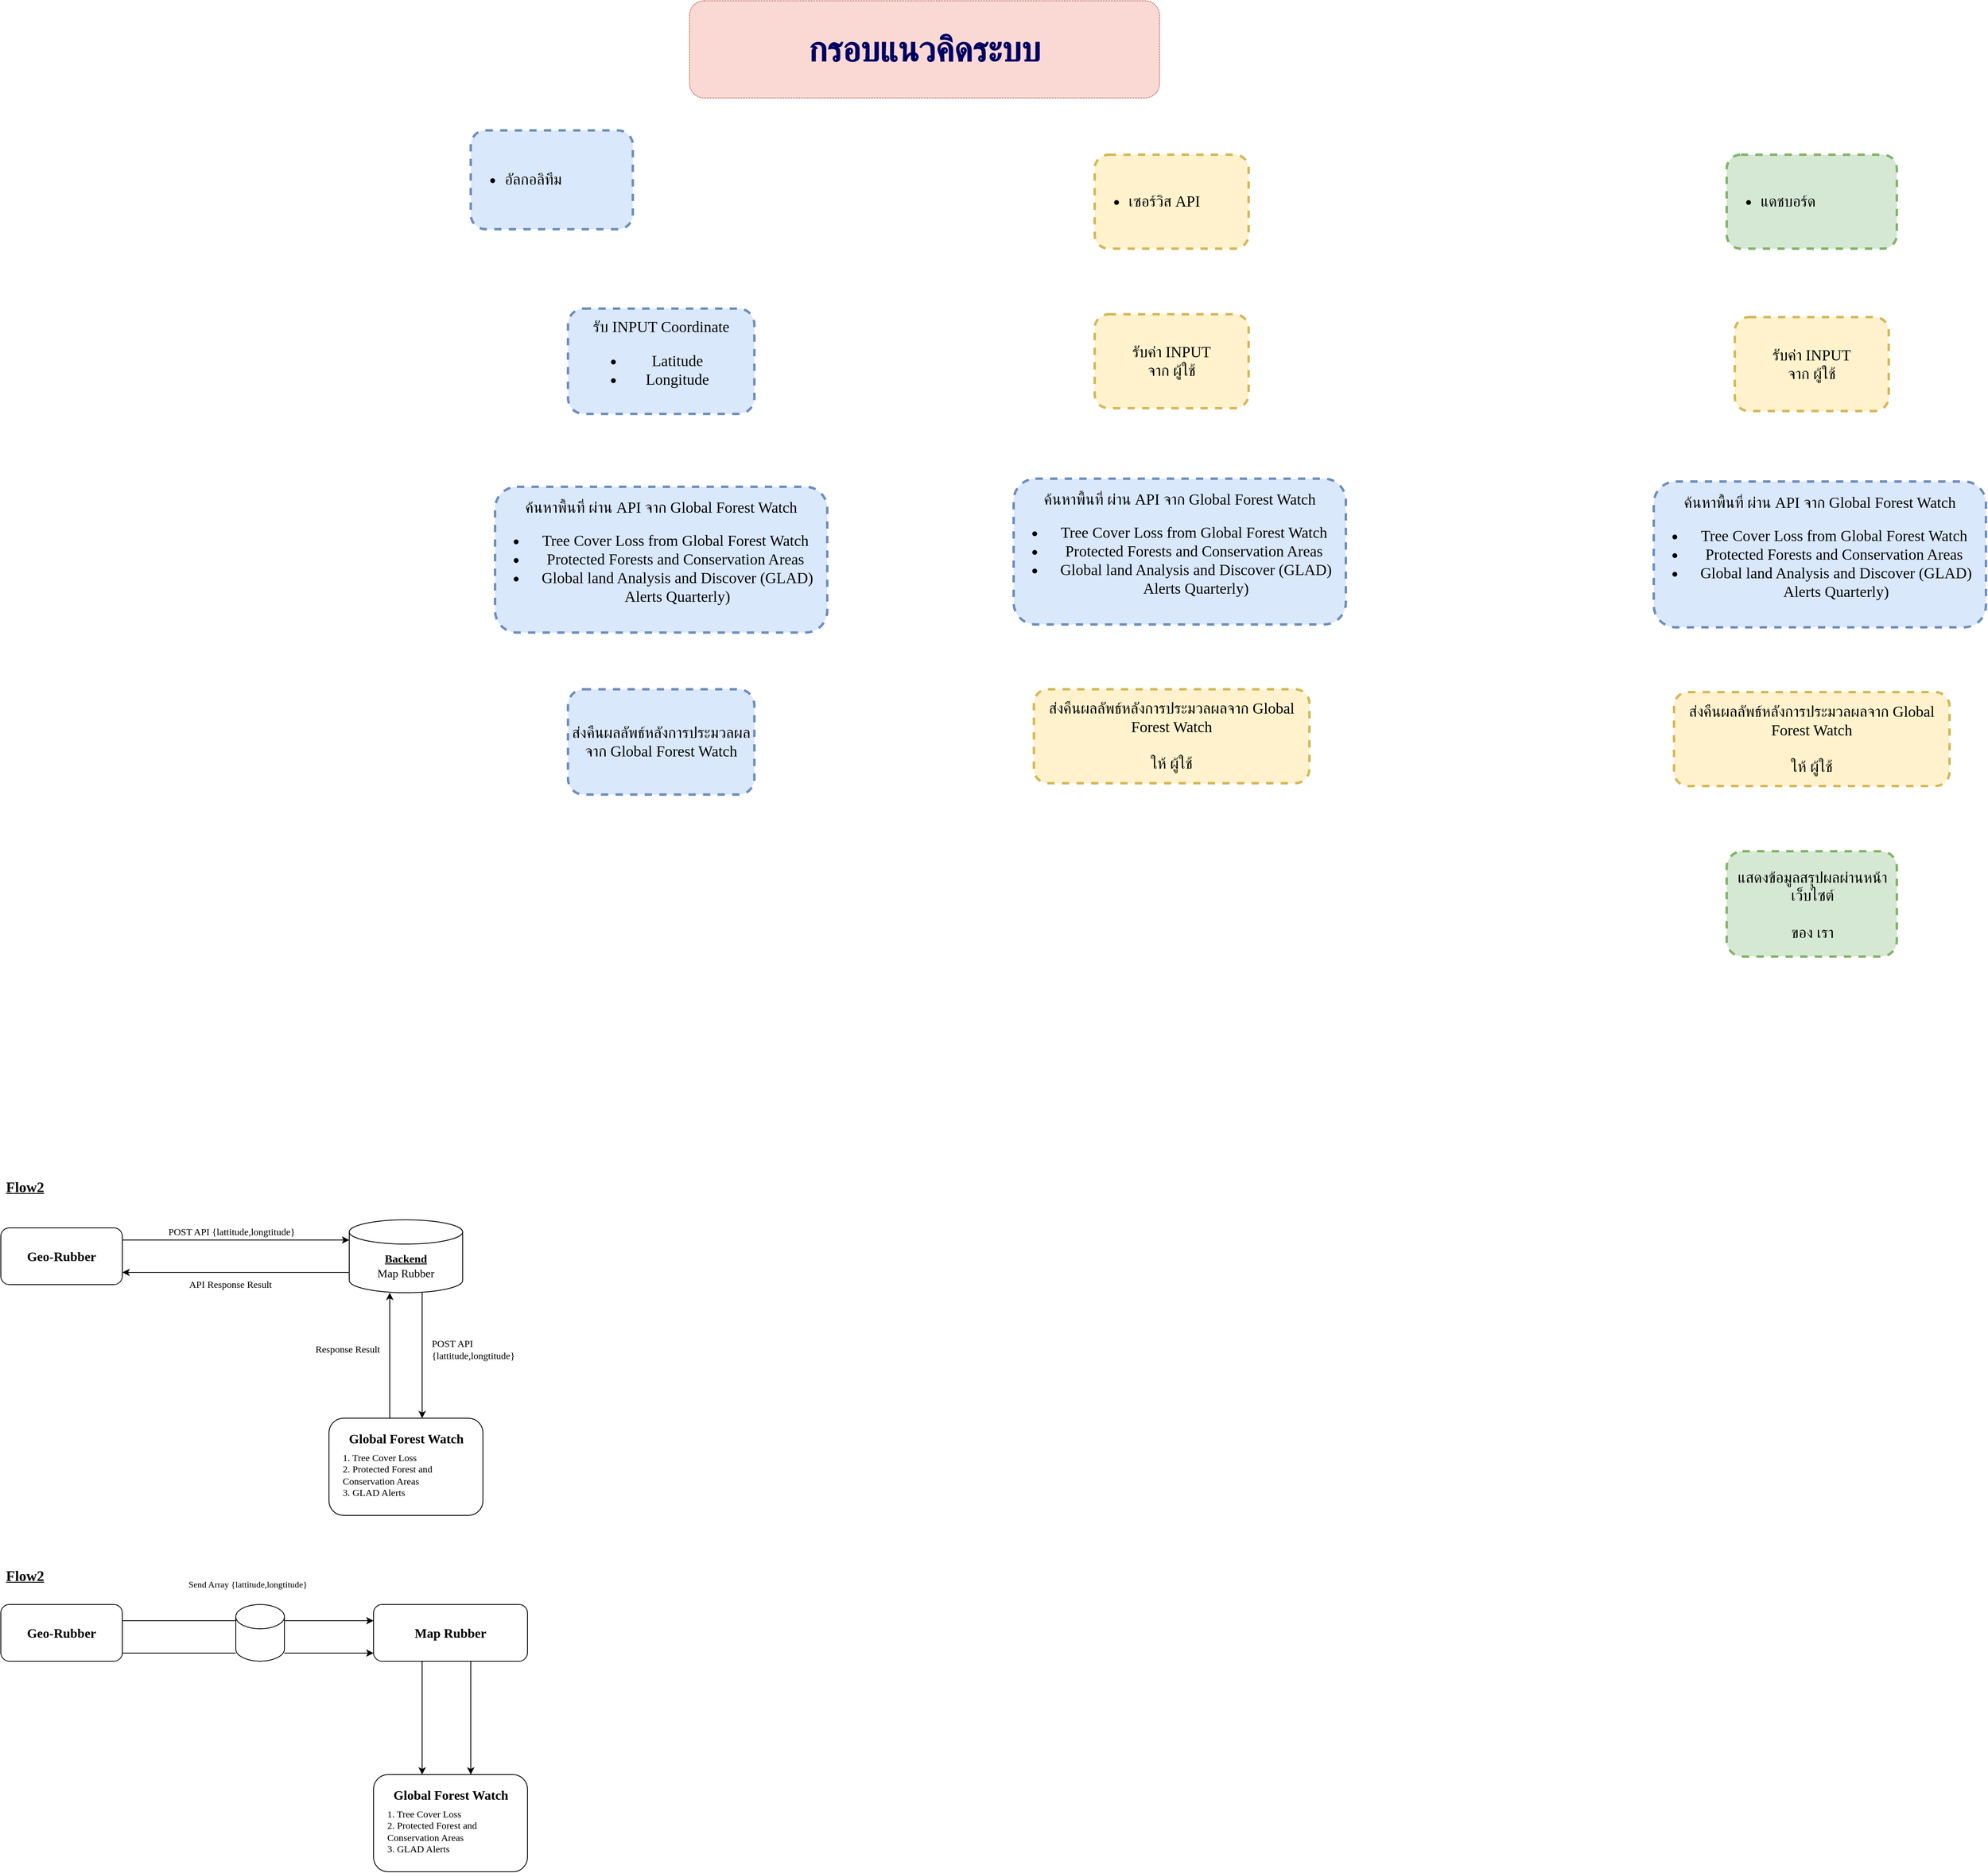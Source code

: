 <mxfile version="24.3.1" type="github">
  <diagram name="หน้า-1" id="64bvUflA0MraFI3ZCzwb">
    <mxGraphModel dx="2767" dy="1819" grid="1" gridSize="10" guides="1" tooltips="1" connect="1" arrows="1" fold="1" page="0" pageScale="1" pageWidth="827" pageHeight="1169" math="0" shadow="0">
      <root>
        <mxCell id="0" />
        <mxCell id="1" parent="0" />
        <mxCell id="-kETuEgQLyBXeXhdQXdZ-1" value="&lt;font color=&quot;#000063&quot; size=&quot;1&quot;&gt;&lt;b style=&quot;font-size: 43px;&quot;&gt;กรอบแนวคิดระบบ&lt;/b&gt;&lt;/font&gt;" style="rounded=1;whiteSpace=wrap;html=1;fontFamily=K2D;fontSource=https%3A%2F%2Ffonts.googleapis.com%2Fcss%3Ffamily%3DK2D;fontSize=20;fillColor=#fad9d5;strokeColor=#ae4132;dashed=1;dashPattern=1 1;fontStyle=0" parent="1" vertex="1">
          <mxGeometry x="-450" y="-920" width="580" height="120" as="geometry" />
        </mxCell>
        <mxCell id="-kETuEgQLyBXeXhdQXdZ-2" value="&lt;p style=&quot;line-height: 120%;&quot;&gt;&lt;/p&gt;&lt;ul style=&quot;font-size: 19px;&quot;&gt;&lt;li style=&quot;font-size: 19px;&quot;&gt;อัลกอลิทึม&lt;/li&gt;&lt;/ul&gt;&lt;p&gt;&lt;/p&gt;" style="text;strokeColor=#6c8ebf;fillColor=#dae8fc;html=1;whiteSpace=wrap;verticalAlign=middle;overflow=hidden;fontFamily=K2D;fontSource=https%3A%2F%2Ffonts.googleapis.com%2Fcss%3Ffamily%3DK2D;fontSize=19;labelBorderColor=none;perimeterSpacing=11;dashed=1;strokeWidth=3;rounded=1;glass=0;" parent="1" vertex="1">
          <mxGeometry x="-720" y="-760" width="200" height="122" as="geometry" />
        </mxCell>
        <mxCell id="-kETuEgQLyBXeXhdQXdZ-3" value="&lt;p style=&quot;line-height: 120%;&quot;&gt;&lt;/p&gt;&lt;ul style=&quot;font-size: 19px;&quot;&gt;&lt;li style=&quot;font-size: 19px;&quot;&gt;เซอร์วิส API&lt;/li&gt;&lt;/ul&gt;&lt;p&gt;&lt;/p&gt;" style="text;strokeColor=#d6b656;fillColor=#fff2cc;html=1;whiteSpace=wrap;verticalAlign=middle;overflow=hidden;fontFamily=K2D;fontSource=https%3A%2F%2Ffonts.googleapis.com%2Fcss%3Ffamily%3DK2D;fontSize=19;labelBorderColor=none;perimeterSpacing=11;dashed=1;strokeWidth=3;rounded=1;glass=0;" parent="1" vertex="1">
          <mxGeometry x="50" y="-730" width="190" height="116" as="geometry" />
        </mxCell>
        <mxCell id="-kETuEgQLyBXeXhdQXdZ-4" value="&lt;p style=&quot;line-height: 120%;&quot;&gt;&lt;/p&gt;&lt;ul style=&quot;font-size: 19px;&quot;&gt;&lt;li&gt;แดชบอร์ด&lt;/li&gt;&lt;/ul&gt;&lt;p&gt;&lt;/p&gt;" style="text;strokeColor=#82b366;fillColor=#d5e8d4;html=1;whiteSpace=wrap;verticalAlign=middle;overflow=hidden;fontFamily=K2D;fontSource=https%3A%2F%2Ffonts.googleapis.com%2Fcss%3Ffamily%3DK2D;fontSize=19;labelBorderColor=none;perimeterSpacing=11;dashed=1;strokeWidth=3;rounded=1;glass=0;" parent="1" vertex="1">
          <mxGeometry x="830" y="-730" width="210" height="116" as="geometry" />
        </mxCell>
        <mxCell id="-kETuEgQLyBXeXhdQXdZ-5" value="รับ INPUT Coordinate&lt;div&gt;&lt;ul&gt;&lt;li&gt;Latitude&lt;/li&gt;&lt;li&gt;Longitude&lt;/li&gt;&lt;/ul&gt;&lt;/div&gt;" style="text;strokeColor=#6c8ebf;fillColor=#dae8fc;html=1;whiteSpace=wrap;verticalAlign=middle;overflow=hidden;fontFamily=K2D;fontSource=https%3A%2F%2Ffonts.googleapis.com%2Fcss%3Ffamily%3DK2D;fontSize=19;labelBorderColor=none;perimeterSpacing=11;dashed=1;strokeWidth=3;rounded=1;glass=0;align=center;" parent="1" vertex="1">
          <mxGeometry x="-600" y="-540" width="230" height="130" as="geometry" />
        </mxCell>
        <mxCell id="-kETuEgQLyBXeXhdQXdZ-6" value="ค้นหาพื้นที่ ผ่าน API จาก Global Forest Watch&lt;div&gt;&lt;ul&gt;&lt;li&gt;Tree Cover Loss from Global Forest Watch&amp;nbsp;&lt;/li&gt;&lt;li&gt;Protected Forests and Conservation Areas&amp;nbsp;&lt;/li&gt;&lt;li&gt;Global land Analysis and Discover (GLAD) Alerts Quarterly)&lt;/li&gt;&lt;/ul&gt;&lt;/div&gt;" style="text;strokeColor=#6c8ebf;fillColor=#dae8fc;html=1;whiteSpace=wrap;verticalAlign=middle;overflow=hidden;fontFamily=K2D;fontSource=https%3A%2F%2Ffonts.googleapis.com%2Fcss%3Ffamily%3DK2D;fontSize=19;labelBorderColor=none;perimeterSpacing=11;dashed=1;strokeWidth=3;rounded=1;glass=0;align=center;" parent="1" vertex="1">
          <mxGeometry x="-690" y="-320" width="410" height="180" as="geometry" />
        </mxCell>
        <mxCell id="-kETuEgQLyBXeXhdQXdZ-7" value="ส่งคืนผลลัพธ์หลังการประมวลผลจาก Global Forest Watch" style="text;strokeColor=#6c8ebf;fillColor=#dae8fc;html=1;whiteSpace=wrap;verticalAlign=middle;overflow=hidden;fontFamily=K2D;fontSource=https%3A%2F%2Ffonts.googleapis.com%2Fcss%3Ffamily%3DK2D;fontSize=19;labelBorderColor=none;perimeterSpacing=11;dashed=1;strokeWidth=3;rounded=1;glass=0;align=center;" parent="1" vertex="1">
          <mxGeometry x="-600" y="-70" width="230" height="130" as="geometry" />
        </mxCell>
        <mxCell id="-kETuEgQLyBXeXhdQXdZ-8" value="รับค่า INPUT&lt;div&gt;จาก ผู้ใช้&lt;/div&gt;" style="text;strokeColor=#d6b656;fillColor=#fff2cc;html=1;whiteSpace=wrap;verticalAlign=middle;overflow=hidden;fontFamily=K2D;fontSource=https%3A%2F%2Ffonts.googleapis.com%2Fcss%3Ffamily%3DK2D;fontSize=19;labelBorderColor=none;perimeterSpacing=11;dashed=1;strokeWidth=3;rounded=1;glass=0;align=center;" parent="1" vertex="1">
          <mxGeometry x="50" y="-533" width="190" height="116" as="geometry" />
        </mxCell>
        <mxCell id="-kETuEgQLyBXeXhdQXdZ-9" value="ค้นหาพื้นที่ ผ่าน API จาก Global Forest Watch&lt;div&gt;&lt;ul&gt;&lt;li&gt;Tree Cover Loss from Global Forest Watch&amp;nbsp;&lt;/li&gt;&lt;li&gt;Protected Forests and Conservation Areas&amp;nbsp;&lt;/li&gt;&lt;li&gt;Global land Analysis and Discover (GLAD) Alerts Quarterly)&lt;/li&gt;&lt;/ul&gt;&lt;/div&gt;" style="text;strokeColor=#6c8ebf;fillColor=#dae8fc;html=1;whiteSpace=wrap;verticalAlign=middle;overflow=hidden;fontFamily=K2D;fontSource=https%3A%2F%2Ffonts.googleapis.com%2Fcss%3Ffamily%3DK2D;fontSize=19;labelBorderColor=none;perimeterSpacing=11;dashed=1;strokeWidth=3;rounded=1;glass=0;align=center;" parent="1" vertex="1">
          <mxGeometry x="-50" y="-330" width="410" height="180" as="geometry" />
        </mxCell>
        <mxCell id="-kETuEgQLyBXeXhdQXdZ-10" value="ส่งคืนผลลัพธ์หลังการประมวลผลจาก Global Forest Watch&lt;div&gt;&lt;br&gt;&lt;div&gt;ให้ ผู้ใช้&lt;/div&gt;&lt;/div&gt;" style="text;strokeColor=#d6b656;fillColor=#fff2cc;html=1;whiteSpace=wrap;verticalAlign=middle;overflow=hidden;fontFamily=K2D;fontSource=https%3A%2F%2Ffonts.googleapis.com%2Fcss%3Ffamily%3DK2D;fontSize=19;labelBorderColor=none;perimeterSpacing=11;dashed=1;strokeWidth=3;rounded=1;glass=0;align=center;" parent="1" vertex="1">
          <mxGeometry x="-25" y="-70" width="340" height="116" as="geometry" />
        </mxCell>
        <mxCell id="-kETuEgQLyBXeXhdQXdZ-11" value="รับค่า INPUT&lt;div&gt;จาก ผู้ใช้&lt;/div&gt;" style="text;strokeColor=#d6b656;fillColor=#fff2cc;html=1;whiteSpace=wrap;verticalAlign=middle;overflow=hidden;fontFamily=K2D;fontSource=https%3A%2F%2Ffonts.googleapis.com%2Fcss%3Ffamily%3DK2D;fontSize=19;labelBorderColor=none;perimeterSpacing=11;dashed=1;strokeWidth=3;rounded=1;glass=0;align=center;" parent="1" vertex="1">
          <mxGeometry x="840" y="-529.5" width="190" height="116" as="geometry" />
        </mxCell>
        <mxCell id="-kETuEgQLyBXeXhdQXdZ-12" value="ค้นหาพื้นที่ ผ่าน API จาก Global Forest Watch&lt;div&gt;&lt;ul&gt;&lt;li&gt;Tree Cover Loss from Global Forest Watch&amp;nbsp;&lt;/li&gt;&lt;li&gt;Protected Forests and Conservation Areas&amp;nbsp;&lt;/li&gt;&lt;li&gt;Global land Analysis and Discover (GLAD) Alerts Quarterly)&lt;/li&gt;&lt;/ul&gt;&lt;/div&gt;" style="text;strokeColor=#6c8ebf;fillColor=#dae8fc;html=1;whiteSpace=wrap;verticalAlign=middle;overflow=hidden;fontFamily=K2D;fontSource=https%3A%2F%2Ffonts.googleapis.com%2Fcss%3Ffamily%3DK2D;fontSize=19;labelBorderColor=none;perimeterSpacing=11;dashed=1;strokeWidth=3;rounded=1;glass=0;align=center;" parent="1" vertex="1">
          <mxGeometry x="740" y="-326.5" width="410" height="180" as="geometry" />
        </mxCell>
        <mxCell id="-kETuEgQLyBXeXhdQXdZ-13" value="ส่งคืนผลลัพธ์หลังการประมวลผลจาก Global Forest Watch&lt;div&gt;&lt;br&gt;&lt;div&gt;ให้ ผู้ใช้&lt;/div&gt;&lt;/div&gt;" style="text;strokeColor=#d6b656;fillColor=#fff2cc;html=1;whiteSpace=wrap;verticalAlign=middle;overflow=hidden;fontFamily=K2D;fontSource=https%3A%2F%2Ffonts.googleapis.com%2Fcss%3Ffamily%3DK2D;fontSize=19;labelBorderColor=none;perimeterSpacing=11;dashed=1;strokeWidth=3;rounded=1;glass=0;align=center;" parent="1" vertex="1">
          <mxGeometry x="765" y="-66.5" width="340" height="116" as="geometry" />
        </mxCell>
        <mxCell id="-kETuEgQLyBXeXhdQXdZ-14" value="&lt;p style=&quot;line-height: 120%;&quot;&gt;&lt;/p&gt;&lt;div style=&quot;text-align: center;&quot;&gt;แสดงข้อมูลสรุปผลผ่านหน้าเว็บไซต์&lt;/div&gt;&lt;div style=&quot;text-align: center;&quot;&gt;&lt;br&gt;&lt;/div&gt;&lt;div style=&quot;text-align: center;&quot;&gt;ของ เรา&lt;/div&gt;&lt;p&gt;&lt;/p&gt;" style="text;strokeColor=#82b366;fillColor=#d5e8d4;html=1;whiteSpace=wrap;verticalAlign=middle;overflow=hidden;fontFamily=K2D;fontSource=https%3A%2F%2Ffonts.googleapis.com%2Fcss%3Ffamily%3DK2D;fontSize=19;labelBorderColor=none;perimeterSpacing=11;dashed=1;strokeWidth=3;rounded=1;glass=0;" parent="1" vertex="1">
          <mxGeometry x="830" y="130" width="210" height="130" as="geometry" />
        </mxCell>
        <mxCell id="oew9Gi4oSbYE5qJd6fxE-10" style="edgeStyle=orthogonalEdgeStyle;rounded=0;orthogonalLoop=1;jettySize=auto;html=1;" edge="1" parent="1">
          <mxGeometry relative="1" as="geometry">
            <mxPoint x="-1150" y="610" as="sourcePoint" />
            <mxPoint x="-870" y="610" as="targetPoint" />
          </mxGeometry>
        </mxCell>
        <mxCell id="oew9Gi4oSbYE5qJd6fxE-1" value="&lt;font style=&quot;font-size: 16px;&quot; data-font-src=&quot;https://fonts.googleapis.com/css?family=k2d&quot; face=&quot;k2d&quot;&gt;&lt;b&gt;Geo-Rubber&lt;/b&gt;&lt;/font&gt;" style="rounded=1;whiteSpace=wrap;html=1;" vertex="1" parent="1">
          <mxGeometry x="-1300" y="595" width="150" height="70" as="geometry" />
        </mxCell>
        <mxCell id="oew9Gi4oSbYE5qJd6fxE-4" value="" style="rounded=1;whiteSpace=wrap;html=1;" vertex="1" parent="1">
          <mxGeometry x="-895" y="830" width="190" height="120" as="geometry" />
        </mxCell>
        <mxCell id="oew9Gi4oSbYE5qJd6fxE-12" style="edgeStyle=orthogonalEdgeStyle;rounded=0;orthogonalLoop=1;jettySize=auto;html=1;startArrow=classic;startFill=1;endArrow=none;endFill=0;" edge="1" parent="1">
          <mxGeometry relative="1" as="geometry">
            <mxPoint x="-820" y="675" as="sourcePoint" />
            <mxPoint x="-820" y="830" as="targetPoint" />
          </mxGeometry>
        </mxCell>
        <mxCell id="oew9Gi4oSbYE5qJd6fxE-9" value="&lt;font style=&quot;font-size: 14px;&quot; face=&quot;k2d&quot;&gt;&lt;u&gt;&lt;b&gt;Backend&lt;/b&gt;&lt;/u&gt;&lt;/font&gt;&lt;div style=&quot;font-size: 14px;&quot;&gt;&lt;font face=&quot;k2d&quot;&gt;Map Rubber&lt;/font&gt;&lt;/div&gt;" style="shape=cylinder3;whiteSpace=wrap;html=1;boundedLbl=1;backgroundOutline=1;size=15;" vertex="1" parent="1">
          <mxGeometry x="-870" y="585" width="140" height="90" as="geometry" />
        </mxCell>
        <mxCell id="oew9Gi4oSbYE5qJd6fxE-11" style="edgeStyle=orthogonalEdgeStyle;rounded=0;orthogonalLoop=1;jettySize=auto;html=1;startArrow=classic;startFill=1;endArrow=none;endFill=0;" edge="1" parent="1">
          <mxGeometry relative="1" as="geometry">
            <mxPoint x="-1150" y="650" as="sourcePoint" />
            <mxPoint x="-870" y="650" as="targetPoint" />
          </mxGeometry>
        </mxCell>
        <mxCell id="oew9Gi4oSbYE5qJd6fxE-13" style="edgeStyle=orthogonalEdgeStyle;rounded=0;orthogonalLoop=1;jettySize=auto;html=1;" edge="1" parent="1">
          <mxGeometry relative="1" as="geometry">
            <mxPoint x="-780" y="675" as="sourcePoint" />
            <mxPoint x="-780" y="830" as="targetPoint" />
          </mxGeometry>
        </mxCell>
        <mxCell id="oew9Gi4oSbYE5qJd6fxE-14" value="&lt;font data-font-src=&quot;https://fonts.googleapis.com/css?family=k2d&quot; face=&quot;k2d&quot;&gt;POST API {lattitude,longtitude}&lt;/font&gt;" style="text;html=1;align=center;verticalAlign=middle;whiteSpace=wrap;rounded=0;" vertex="1" parent="1">
          <mxGeometry x="-1120" y="585" width="210" height="30" as="geometry" />
        </mxCell>
        <mxCell id="oew9Gi4oSbYE5qJd6fxE-15" value="&lt;font data-font-src=&quot;https://fonts.googleapis.com/css?family=k2d&quot; face=&quot;k2d&quot;&gt;API Response Result&amp;nbsp;&lt;/font&gt;" style="text;html=1;align=center;verticalAlign=middle;whiteSpace=wrap;rounded=0;" vertex="1" parent="1">
          <mxGeometry x="-1120" y="650" width="210" height="30" as="geometry" />
        </mxCell>
        <mxCell id="oew9Gi4oSbYE5qJd6fxE-16" value="&lt;font face=&quot;k2d&quot; data-font-src=&quot;https://fonts.googleapis.com/css?family=k2d&quot;&gt;POST API {lattitude,longtitude}&lt;/font&gt;" style="text;html=1;align=left;verticalAlign=middle;whiteSpace=wrap;rounded=0;rotation=0;" vertex="1" parent="1">
          <mxGeometry x="-770" y="730" width="150" height="30" as="geometry" />
        </mxCell>
        <mxCell id="oew9Gi4oSbYE5qJd6fxE-17" value="&lt;span style=&quot;font-family: k2d; text-align: center;&quot;&gt;Response Result&lt;/span&gt;" style="text;html=1;align=right;verticalAlign=middle;whiteSpace=wrap;rounded=0;rotation=0;" vertex="1" parent="1">
          <mxGeometry x="-980" y="730" width="150" height="30" as="geometry" />
        </mxCell>
        <mxCell id="oew9Gi4oSbYE5qJd6fxE-18" value="&lt;font style=&quot;font-size: 18px;&quot; data-font-src=&quot;https://fonts.googleapis.com/css?family=k2d&quot; face=&quot;k2d&quot;&gt;&lt;b&gt;&lt;u&gt;Flow2&lt;/u&gt;&lt;/b&gt;&lt;/font&gt;" style="text;html=1;align=center;verticalAlign=middle;whiteSpace=wrap;rounded=0;" vertex="1" parent="1">
          <mxGeometry x="-1300" y="530" width="60" height="30" as="geometry" />
        </mxCell>
        <mxCell id="oew9Gi4oSbYE5qJd6fxE-19" value="&lt;font style=&quot;font-size: 18px;&quot; data-font-src=&quot;https://fonts.googleapis.com/css?family=k2d&quot; face=&quot;k2d&quot;&gt;&lt;b&gt;&lt;u&gt;Flow2&lt;/u&gt;&lt;/b&gt;&lt;/font&gt;" style="text;html=1;align=center;verticalAlign=middle;whiteSpace=wrap;rounded=0;" vertex="1" parent="1">
          <mxGeometry x="-1300" y="1010" width="60" height="30" as="geometry" />
        </mxCell>
        <mxCell id="oew9Gi4oSbYE5qJd6fxE-22" value="&lt;font size=&quot;1&quot; data-font-src=&quot;https://fonts.googleapis.com/css?family=k2d&quot; face=&quot;k2d&quot;&gt;&lt;b style=&quot;font-size: 16px;&quot;&gt;Global Forest Watch&lt;/b&gt;&lt;/font&gt;" style="text;html=1;align=center;verticalAlign=middle;whiteSpace=wrap;rounded=0;" vertex="1" parent="1">
          <mxGeometry x="-882.5" y="840" width="165" height="30" as="geometry" />
        </mxCell>
        <mxCell id="oew9Gi4oSbYE5qJd6fxE-23" value="&lt;font data-font-src=&quot;https://fonts.googleapis.com/css?family=k2d&quot; face=&quot;k2d&quot;&gt;1. Tree Cover Loss&lt;/font&gt;&lt;div&gt;&lt;font face=&quot;k2d&quot;&gt;2. Protected Forest and Conservation Areas&lt;/font&gt;&lt;/div&gt;&lt;div&gt;&lt;font face=&quot;k2d&quot;&gt;3. GLAD Alerts&lt;/font&gt;&lt;/div&gt;" style="text;html=1;align=left;verticalAlign=middle;whiteSpace=wrap;rounded=0;rotation=0;" vertex="1" parent="1">
          <mxGeometry x="-880" y="870" width="160" height="60" as="geometry" />
        </mxCell>
        <mxCell id="oew9Gi4oSbYE5qJd6fxE-24" value="&lt;font style=&quot;font-size: 16px;&quot; data-font-src=&quot;https://fonts.googleapis.com/css?family=k2d&quot; face=&quot;k2d&quot;&gt;&lt;b&gt;Geo-Rubber&lt;/b&gt;&lt;/font&gt;" style="rounded=1;whiteSpace=wrap;html=1;" vertex="1" parent="1">
          <mxGeometry x="-1300" y="1060" width="150" height="70" as="geometry" />
        </mxCell>
        <mxCell id="oew9Gi4oSbYE5qJd6fxE-37" style="edgeStyle=orthogonalEdgeStyle;rounded=0;orthogonalLoop=1;jettySize=auto;html=1;entryX=0;entryY=0.5;entryDx=0;entryDy=0;" edge="1" parent="1">
          <mxGeometry relative="1" as="geometry">
            <mxPoint x="-950" y="1080" as="sourcePoint" />
            <mxPoint x="-840" y="1080" as="targetPoint" />
          </mxGeometry>
        </mxCell>
        <mxCell id="oew9Gi4oSbYE5qJd6fxE-25" value="" style="shape=cylinder3;whiteSpace=wrap;html=1;boundedLbl=1;backgroundOutline=1;size=15;" vertex="1" parent="1">
          <mxGeometry x="-1010" y="1060" width="60" height="70" as="geometry" />
        </mxCell>
        <mxCell id="oew9Gi4oSbYE5qJd6fxE-32" style="edgeStyle=orthogonalEdgeStyle;rounded=0;orthogonalLoop=1;jettySize=auto;html=1;entryX=0.5;entryY=0;entryDx=0;entryDy=0;" edge="1" parent="1">
          <mxGeometry relative="1" as="geometry">
            <mxPoint x="-780.0" y="1130" as="sourcePoint" />
            <mxPoint x="-780.0" y="1270" as="targetPoint" />
          </mxGeometry>
        </mxCell>
        <mxCell id="oew9Gi4oSbYE5qJd6fxE-26" value="&lt;font style=&quot;font-size: 16px;&quot; data-font-src=&quot;https://fonts.googleapis.com/css?family=k2d&quot; face=&quot;k2d&quot;&gt;&lt;b&gt;Map Rubber&lt;/b&gt;&lt;/font&gt;" style="rounded=1;whiteSpace=wrap;html=1;" vertex="1" parent="1">
          <mxGeometry x="-840" y="1060" width="190" height="70" as="geometry" />
        </mxCell>
        <mxCell id="oew9Gi4oSbYE5qJd6fxE-31" value="" style="group" vertex="1" connectable="0" parent="1">
          <mxGeometry x="-840" y="1270" width="190" height="120" as="geometry" />
        </mxCell>
        <mxCell id="oew9Gi4oSbYE5qJd6fxE-27" value="" style="rounded=1;whiteSpace=wrap;html=1;" vertex="1" parent="oew9Gi4oSbYE5qJd6fxE-31">
          <mxGeometry width="190" height="120" as="geometry" />
        </mxCell>
        <mxCell id="oew9Gi4oSbYE5qJd6fxE-28" value="&lt;font size=&quot;1&quot; data-font-src=&quot;https://fonts.googleapis.com/css?family=k2d&quot; face=&quot;k2d&quot;&gt;&lt;b style=&quot;font-size: 16px;&quot;&gt;Global Forest Watch&lt;/b&gt;&lt;/font&gt;" style="text;html=1;align=center;verticalAlign=middle;whiteSpace=wrap;rounded=0;" vertex="1" parent="oew9Gi4oSbYE5qJd6fxE-31">
          <mxGeometry x="12.5" y="10" width="165" height="30" as="geometry" />
        </mxCell>
        <mxCell id="oew9Gi4oSbYE5qJd6fxE-29" value="&lt;font data-font-src=&quot;https://fonts.googleapis.com/css?family=k2d&quot; face=&quot;k2d&quot;&gt;1. Tree Cover Loss&lt;/font&gt;&lt;div&gt;&lt;font face=&quot;k2d&quot;&gt;2. Protected Forest and Conservation Areas&lt;/font&gt;&lt;/div&gt;&lt;div&gt;&lt;font face=&quot;k2d&quot;&gt;3. GLAD Alerts&lt;/font&gt;&lt;/div&gt;" style="text;html=1;align=left;verticalAlign=middle;whiteSpace=wrap;rounded=0;rotation=0;" vertex="1" parent="oew9Gi4oSbYE5qJd6fxE-31">
          <mxGeometry x="15" y="40" width="160" height="60" as="geometry" />
        </mxCell>
        <mxCell id="oew9Gi4oSbYE5qJd6fxE-33" style="edgeStyle=orthogonalEdgeStyle;rounded=0;orthogonalLoop=1;jettySize=auto;html=1;entryX=0.5;entryY=0;entryDx=0;entryDy=0;" edge="1" parent="1">
          <mxGeometry relative="1" as="geometry">
            <mxPoint x="-720" y="1130" as="sourcePoint" />
            <mxPoint x="-720" y="1270" as="targetPoint" />
          </mxGeometry>
        </mxCell>
        <mxCell id="oew9Gi4oSbYE5qJd6fxE-34" style="edgeStyle=orthogonalEdgeStyle;rounded=0;orthogonalLoop=1;jettySize=auto;html=1;entryX=0;entryY=0.5;entryDx=0;entryDy=0;entryPerimeter=0;endArrow=none;endFill=0;" edge="1" parent="1">
          <mxGeometry relative="1" as="geometry">
            <mxPoint x="-1150" y="1080" as="sourcePoint" />
            <mxPoint x="-1010" y="1080" as="targetPoint" />
          </mxGeometry>
        </mxCell>
        <mxCell id="oew9Gi4oSbYE5qJd6fxE-35" style="edgeStyle=orthogonalEdgeStyle;rounded=0;orthogonalLoop=1;jettySize=auto;html=1;entryX=0;entryY=0.5;entryDx=0;entryDy=0;entryPerimeter=0;endArrow=none;endFill=0;" edge="1" parent="1">
          <mxGeometry relative="1" as="geometry">
            <mxPoint x="-1150" y="1120" as="sourcePoint" />
            <mxPoint x="-1010" y="1120" as="targetPoint" />
          </mxGeometry>
        </mxCell>
        <mxCell id="oew9Gi4oSbYE5qJd6fxE-38" style="edgeStyle=orthogonalEdgeStyle;rounded=0;orthogonalLoop=1;jettySize=auto;html=1;entryX=0;entryY=0.5;entryDx=0;entryDy=0;" edge="1" parent="1">
          <mxGeometry relative="1" as="geometry">
            <mxPoint x="-950" y="1120" as="sourcePoint" />
            <mxPoint x="-840" y="1120" as="targetPoint" />
          </mxGeometry>
        </mxCell>
        <mxCell id="oew9Gi4oSbYE5qJd6fxE-39" value="&lt;font data-font-src=&quot;https://fonts.googleapis.com/css?family=k2d&quot; face=&quot;k2d&quot; style=&quot;font-size: 11px;&quot;&gt;&lt;font style=&quot;font-size: 11px;&quot; data-font-src=&quot;https://fonts.googleapis.com/css?family=k2d&quot;&gt;Send Array&amp;nbsp;&lt;/font&gt;{lattitude,longtitude}&lt;/font&gt;" style="text;html=1;align=center;verticalAlign=middle;whiteSpace=wrap;rounded=0;" vertex="1" parent="1">
          <mxGeometry x="-1100" y="1020" width="210" height="30" as="geometry" />
        </mxCell>
      </root>
    </mxGraphModel>
  </diagram>
</mxfile>
